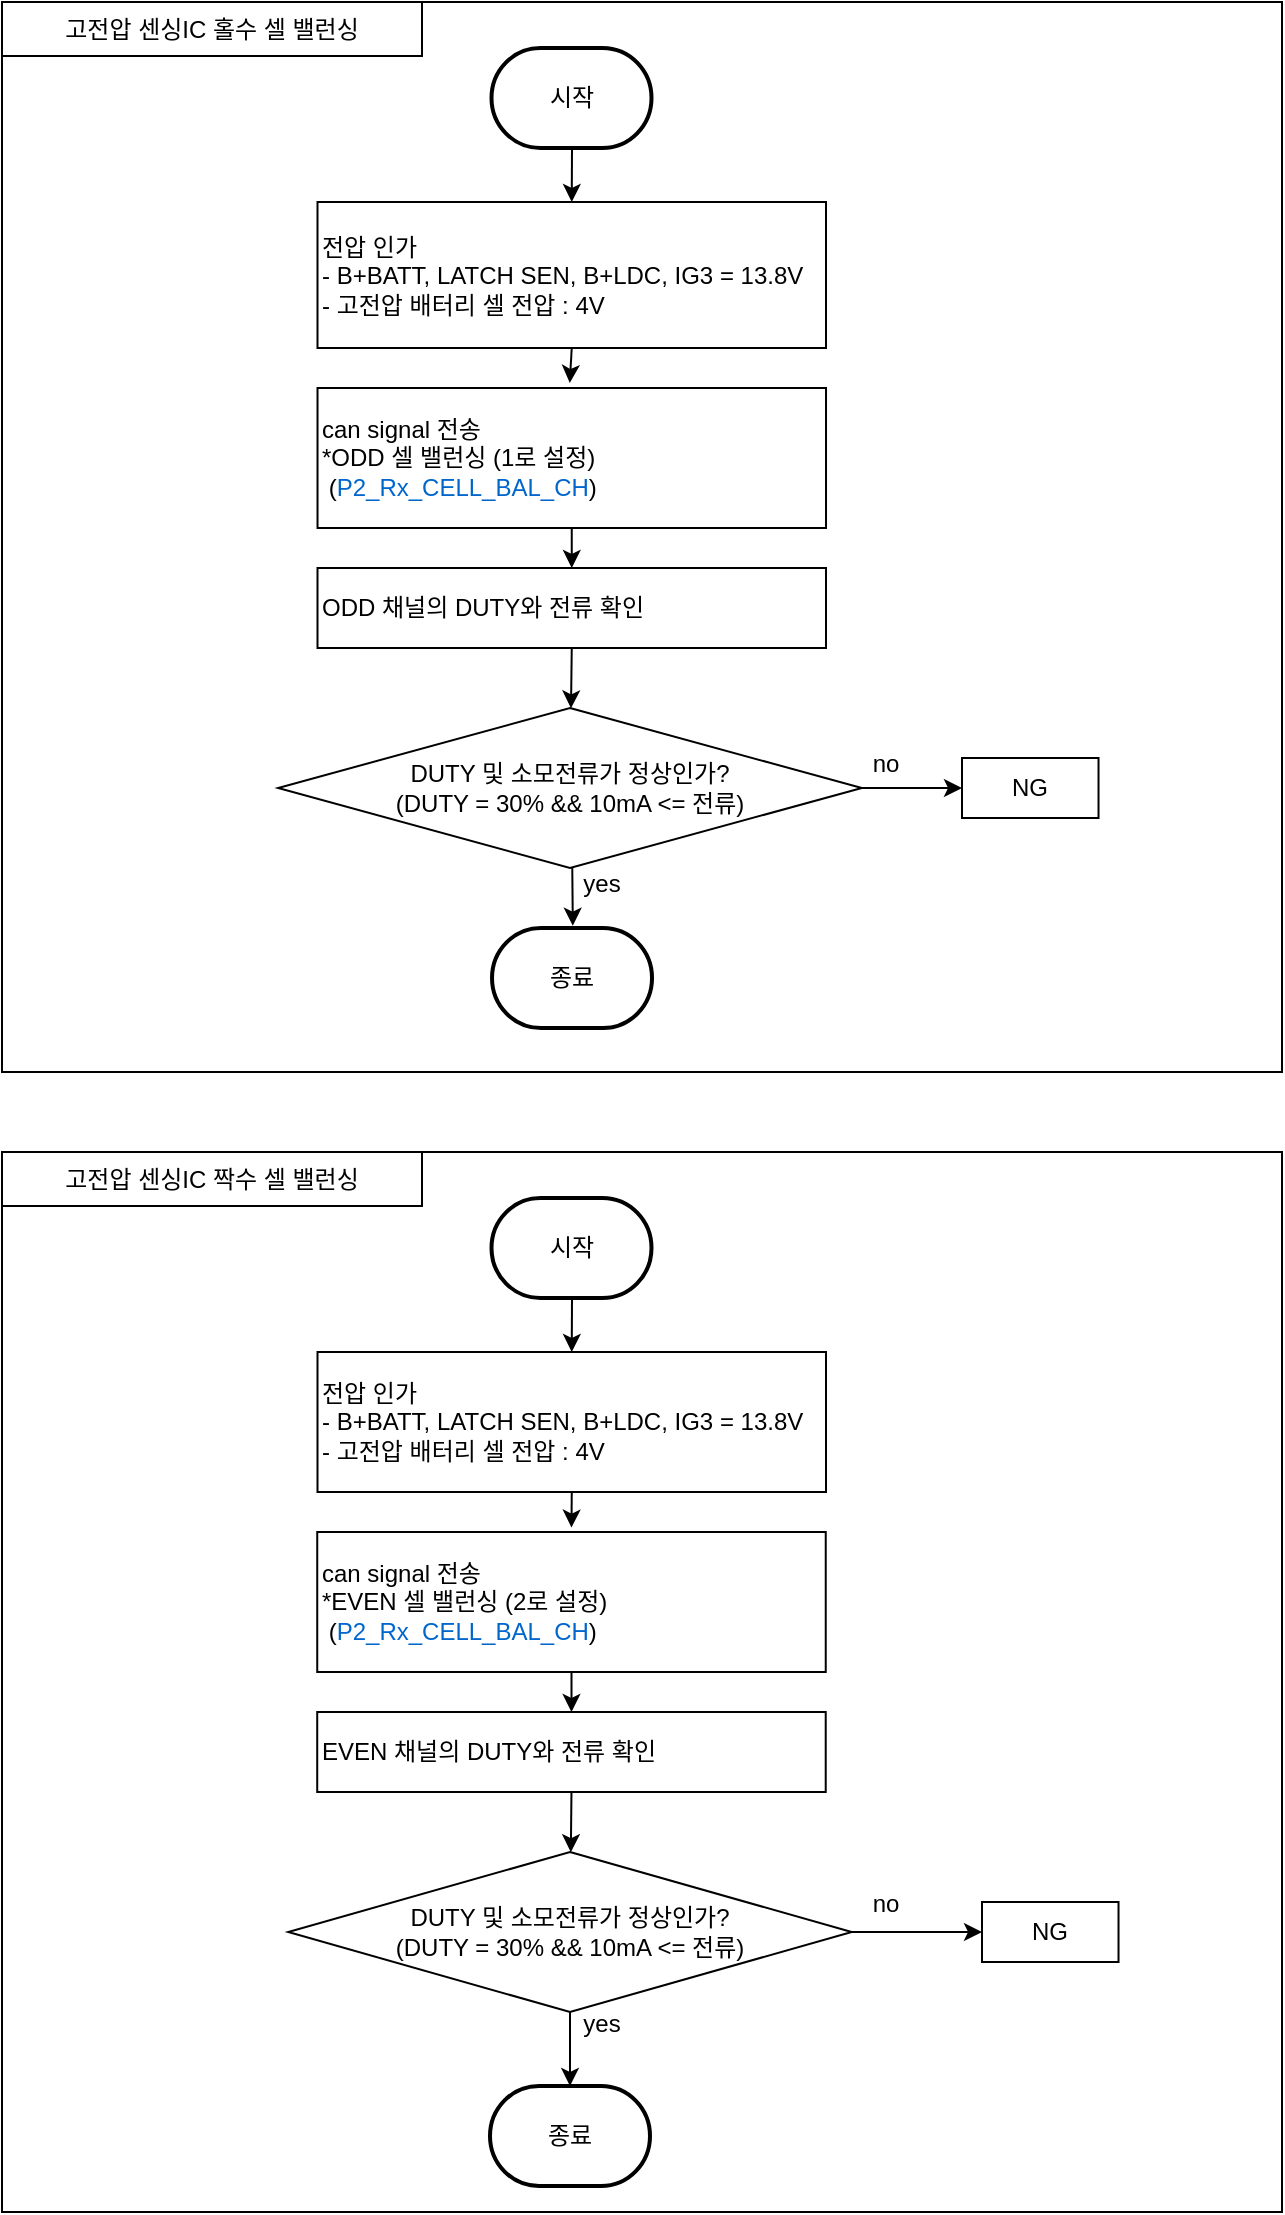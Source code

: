 <mxfile version="22.1.21" type="github">
  <diagram name="페이지-1" id="i4kZyCOu4kcTUlXigqUq">
    <mxGraphModel dx="1432" dy="-283" grid="1" gridSize="10" guides="1" tooltips="1" connect="1" arrows="1" fold="1" page="1" pageScale="1" pageWidth="827" pageHeight="1169" math="0" shadow="0">
      <root>
        <mxCell id="0" />
        <mxCell id="1" parent="0" />
        <mxCell id="JR--cD0cvc0XQbJhbA4U-1" value="" style="rounded=0;whiteSpace=wrap;html=1;align=left;" parent="1" vertex="1">
          <mxGeometry x="90" y="1185" width="640" height="535" as="geometry" />
        </mxCell>
        <mxCell id="JR--cD0cvc0XQbJhbA4U-3" value="고전압 센싱IC 홀수 셀 밸런싱" style="rounded=0;whiteSpace=wrap;html=1;align=center;" parent="1" vertex="1">
          <mxGeometry x="90" y="1185" width="210" height="27" as="geometry" />
        </mxCell>
        <mxCell id="JR--cD0cvc0XQbJhbA4U-2" value="시작" style="strokeWidth=2;html=1;shape=mxgraph.flowchart.terminator;whiteSpace=wrap;" parent="1" vertex="1">
          <mxGeometry x="334.75" y="1208" width="80" height="50" as="geometry" />
        </mxCell>
        <mxCell id="JR--cD0cvc0XQbJhbA4U-4" value="전압 인가&lt;br&gt;- B+BATT, LATCH SEN, B+LDC, IG3 = 13.8V&lt;br&gt;- 고전압 배터리 셀 전압 : 4V" style="rounded=0;whiteSpace=wrap;html=1;align=left;" parent="1" vertex="1">
          <mxGeometry x="247.75" y="1285" width="254.25" height="73" as="geometry" />
        </mxCell>
        <mxCell id="JR--cD0cvc0XQbJhbA4U-5" value="" style="endArrow=classic;html=1;rounded=0;exitX=0.5;exitY=1;exitDx=0;exitDy=0;exitPerimeter=0;entryX=0.5;entryY=0;entryDx=0;entryDy=0;" parent="1" target="JR--cD0cvc0XQbJhbA4U-4" edge="1">
          <mxGeometry width="50" height="50" relative="1" as="geometry">
            <mxPoint x="375" y="1258" as="sourcePoint" />
            <mxPoint x="150.75" y="1258" as="targetPoint" />
          </mxGeometry>
        </mxCell>
        <mxCell id="JR--cD0cvc0XQbJhbA4U-6" value="" style="endArrow=classic;html=1;rounded=0;exitX=0.5;exitY=1;exitDx=0;exitDy=0;entryX=0.496;entryY=-0.036;entryDx=0;entryDy=0;entryPerimeter=0;" parent="1" source="JR--cD0cvc0XQbJhbA4U-4" edge="1" target="JR--cD0cvc0XQbJhbA4U-8">
          <mxGeometry width="50" height="50" relative="1" as="geometry">
            <mxPoint x="590" y="1275" as="sourcePoint" />
            <mxPoint x="375" y="1409" as="targetPoint" />
          </mxGeometry>
        </mxCell>
        <mxCell id="JR--cD0cvc0XQbJhbA4U-8" value="can signal 전송&lt;br&gt;*ODD 셀 밸런싱 (1로 설정)&lt;br&gt;&amp;nbsp;(&lt;font color=&quot;#0066cc&quot;&gt;P2_Rx_CELL_BAL_CH&lt;/font&gt;)" style="rounded=0;whiteSpace=wrap;html=1;align=left;" parent="1" vertex="1">
          <mxGeometry x="247.76" y="1378" width="254.25" height="70" as="geometry" />
        </mxCell>
        <mxCell id="JR--cD0cvc0XQbJhbA4U-10" value="ODD 채널의 DUTY와 전류 확인" style="rounded=0;whiteSpace=wrap;html=1;align=left;" parent="1" vertex="1">
          <mxGeometry x="247.75" y="1468" width="254.25" height="40" as="geometry" />
        </mxCell>
        <mxCell id="JR--cD0cvc0XQbJhbA4U-12" value="" style="endArrow=classic;html=1;rounded=0;exitX=0.5;exitY=1;exitDx=0;exitDy=0;" parent="1" source="JR--cD0cvc0XQbJhbA4U-8" target="JR--cD0cvc0XQbJhbA4U-10" edge="1">
          <mxGeometry width="50" height="50" relative="1" as="geometry">
            <mxPoint x="550.14" y="1478" as="sourcePoint" />
            <mxPoint x="600.14" y="1428" as="targetPoint" />
          </mxGeometry>
        </mxCell>
        <mxCell id="JR--cD0cvc0XQbJhbA4U-9" value="DUTY 및 소모전류가 정상인가?&lt;br&gt;(DUTY = 30% &amp;amp;&amp;amp;&amp;nbsp;10mA &amp;lt;= 전류)" style="rhombus;whiteSpace=wrap;html=1;" parent="1" vertex="1">
          <mxGeometry x="228.06" y="1538" width="291.88" height="80" as="geometry" />
        </mxCell>
        <mxCell id="JR--cD0cvc0XQbJhbA4U-11" value="NG" style="rounded=0;whiteSpace=wrap;html=1;align=center;" parent="1" vertex="1">
          <mxGeometry x="570" y="1563" width="68.26" height="30" as="geometry" />
        </mxCell>
        <mxCell id="JR--cD0cvc0XQbJhbA4U-13" value="" style="endArrow=classic;html=1;rounded=0;exitX=0.5;exitY=1;exitDx=0;exitDy=0;" parent="1" source="JR--cD0cvc0XQbJhbA4U-10" target="JR--cD0cvc0XQbJhbA4U-9" edge="1">
          <mxGeometry width="50" height="50" relative="1" as="geometry">
            <mxPoint x="520.14" y="1518" as="sourcePoint" />
            <mxPoint x="570.14" y="1468" as="targetPoint" />
          </mxGeometry>
        </mxCell>
        <mxCell id="JR--cD0cvc0XQbJhbA4U-14" value="" style="endArrow=classic;html=1;rounded=0;exitX=1;exitY=0.5;exitDx=0;exitDy=0;entryX=0;entryY=0.5;entryDx=0;entryDy=0;" parent="1" source="JR--cD0cvc0XQbJhbA4U-9" target="JR--cD0cvc0XQbJhbA4U-11" edge="1">
          <mxGeometry width="50" height="50" relative="1" as="geometry">
            <mxPoint x="520.14" y="1488" as="sourcePoint" />
            <mxPoint x="570.14" y="1438" as="targetPoint" />
          </mxGeometry>
        </mxCell>
        <mxCell id="JR--cD0cvc0XQbJhbA4U-15" value="" style="endArrow=classic;html=1;rounded=0;exitX=0.5;exitY=1;exitDx=0;exitDy=0;entryX=0.505;entryY=-0.023;entryDx=0;entryDy=0;entryPerimeter=0;" parent="1" edge="1" target="JR--cD0cvc0XQbJhbA4U-23">
          <mxGeometry width="50" height="50" relative="1" as="geometry">
            <mxPoint x="375.14" y="1618" as="sourcePoint" />
            <mxPoint x="375.14" y="1652" as="targetPoint" />
          </mxGeometry>
        </mxCell>
        <mxCell id="JR--cD0cvc0XQbJhbA4U-23" value="종료" style="strokeWidth=2;html=1;shape=mxgraph.flowchart.terminator;whiteSpace=wrap;" parent="1" vertex="1">
          <mxGeometry x="335.01" y="1648" width="80" height="50" as="geometry" />
        </mxCell>
        <mxCell id="koRfIj1f8GouPtY5T9lE-1" value="yes" style="text;html=1;strokeColor=none;fillColor=none;align=center;verticalAlign=middle;whiteSpace=wrap;rounded=0;" vertex="1" parent="1">
          <mxGeometry x="360.14" y="1611" width="60" height="30" as="geometry" />
        </mxCell>
        <mxCell id="koRfIj1f8GouPtY5T9lE-2" value="no" style="text;html=1;strokeColor=none;fillColor=none;align=center;verticalAlign=middle;whiteSpace=wrap;rounded=0;" vertex="1" parent="1">
          <mxGeometry x="501.86" y="1550.5" width="60" height="30" as="geometry" />
        </mxCell>
        <mxCell id="koRfIj1f8GouPtY5T9lE-5" value="" style="rounded=0;whiteSpace=wrap;html=1;align=left;" vertex="1" parent="1">
          <mxGeometry x="90" y="1760" width="640" height="530" as="geometry" />
        </mxCell>
        <mxCell id="koRfIj1f8GouPtY5T9lE-6" value="고전압 센싱IC 짝수 셀 밸런싱" style="rounded=0;whiteSpace=wrap;html=1;align=center;" vertex="1" parent="1">
          <mxGeometry x="90" y="1760" width="210" height="27" as="geometry" />
        </mxCell>
        <mxCell id="koRfIj1f8GouPtY5T9lE-9" value="시작" style="strokeWidth=2;html=1;shape=mxgraph.flowchart.terminator;whiteSpace=wrap;" vertex="1" parent="1">
          <mxGeometry x="334.75" y="1783" width="80" height="50" as="geometry" />
        </mxCell>
        <mxCell id="koRfIj1f8GouPtY5T9lE-10" value="전압 인가&lt;br&gt;- B+BATT, LATCH SEN, B+LDC, IG3 = 13.8V&lt;br&gt;- 고전압 배터리 셀 전압 : 4V" style="rounded=0;whiteSpace=wrap;html=1;align=left;" vertex="1" parent="1">
          <mxGeometry x="247.75" y="1860" width="254.25" height="70" as="geometry" />
        </mxCell>
        <mxCell id="koRfIj1f8GouPtY5T9lE-11" value="" style="endArrow=classic;html=1;rounded=0;exitX=0.5;exitY=1;exitDx=0;exitDy=0;exitPerimeter=0;entryX=0.5;entryY=0;entryDx=0;entryDy=0;" edge="1" parent="1" target="koRfIj1f8GouPtY5T9lE-10">
          <mxGeometry width="50" height="50" relative="1" as="geometry">
            <mxPoint x="375" y="1833" as="sourcePoint" />
            <mxPoint x="150.75" y="1833" as="targetPoint" />
          </mxGeometry>
        </mxCell>
        <mxCell id="koRfIj1f8GouPtY5T9lE-12" value="" style="endArrow=classic;html=1;rounded=0;exitX=0.5;exitY=1;exitDx=0;exitDy=0;entryX=0.5;entryY=-0.032;entryDx=0;entryDy=0;entryPerimeter=0;" edge="1" parent="1" source="koRfIj1f8GouPtY5T9lE-10" target="koRfIj1f8GouPtY5T9lE-23">
          <mxGeometry width="50" height="50" relative="1" as="geometry">
            <mxPoint x="590" y="1850" as="sourcePoint" />
            <mxPoint x="375" y="1984" as="targetPoint" />
          </mxGeometry>
        </mxCell>
        <mxCell id="koRfIj1f8GouPtY5T9lE-23" value="can signal 전송&lt;br&gt;*EVEN 셀 밸런싱 (2로 설정)&lt;br&gt;&amp;nbsp;(&lt;font color=&quot;#0066cc&quot;&gt;P2_Rx_CELL_BAL_CH&lt;/font&gt;)" style="rounded=0;whiteSpace=wrap;html=1;align=left;" vertex="1" parent="1">
          <mxGeometry x="247.62" y="1950" width="254.25" height="70" as="geometry" />
        </mxCell>
        <mxCell id="koRfIj1f8GouPtY5T9lE-24" value="DUTY 및 소모전류가 정상인가?&lt;br&gt;(DUTY = 30% &amp;amp;&amp;amp;&amp;nbsp;10mA &amp;lt;= 전류)" style="rhombus;whiteSpace=wrap;html=1;" vertex="1" parent="1">
          <mxGeometry x="233.13" y="2110" width="281.74" height="80" as="geometry" />
        </mxCell>
        <mxCell id="koRfIj1f8GouPtY5T9lE-25" value="EVEN 채널의 DUTY와 전류 확인" style="rounded=0;whiteSpace=wrap;html=1;align=left;" vertex="1" parent="1">
          <mxGeometry x="247.61" y="2040" width="254.25" height="40" as="geometry" />
        </mxCell>
        <mxCell id="koRfIj1f8GouPtY5T9lE-26" value="NG" style="rounded=0;whiteSpace=wrap;html=1;align=center;" vertex="1" parent="1">
          <mxGeometry x="580" y="2135" width="68.26" height="30" as="geometry" />
        </mxCell>
        <mxCell id="koRfIj1f8GouPtY5T9lE-27" value="" style="endArrow=classic;html=1;rounded=0;exitX=0.5;exitY=1;exitDx=0;exitDy=0;" edge="1" parent="1" source="koRfIj1f8GouPtY5T9lE-23" target="koRfIj1f8GouPtY5T9lE-25">
          <mxGeometry width="50" height="50" relative="1" as="geometry">
            <mxPoint x="550" y="2050" as="sourcePoint" />
            <mxPoint x="600" y="2000" as="targetPoint" />
          </mxGeometry>
        </mxCell>
        <mxCell id="koRfIj1f8GouPtY5T9lE-28" value="" style="endArrow=classic;html=1;rounded=0;exitX=0.5;exitY=1;exitDx=0;exitDy=0;" edge="1" parent="1" source="koRfIj1f8GouPtY5T9lE-25" target="koRfIj1f8GouPtY5T9lE-24">
          <mxGeometry width="50" height="50" relative="1" as="geometry">
            <mxPoint x="520" y="2090" as="sourcePoint" />
            <mxPoint x="570" y="2040" as="targetPoint" />
          </mxGeometry>
        </mxCell>
        <mxCell id="koRfIj1f8GouPtY5T9lE-29" value="" style="endArrow=classic;html=1;rounded=0;exitX=1;exitY=0.5;exitDx=0;exitDy=0;entryX=0;entryY=0.5;entryDx=0;entryDy=0;" edge="1" parent="1" source="koRfIj1f8GouPtY5T9lE-24" target="koRfIj1f8GouPtY5T9lE-26">
          <mxGeometry width="50" height="50" relative="1" as="geometry">
            <mxPoint x="520" y="2060" as="sourcePoint" />
            <mxPoint x="570" y="2010" as="targetPoint" />
          </mxGeometry>
        </mxCell>
        <mxCell id="koRfIj1f8GouPtY5T9lE-30" value="종료" style="strokeWidth=2;html=1;shape=mxgraph.flowchart.terminator;whiteSpace=wrap;" vertex="1" parent="1">
          <mxGeometry x="334" y="2227" width="80" height="50" as="geometry" />
        </mxCell>
        <mxCell id="koRfIj1f8GouPtY5T9lE-31" value="" style="endArrow=classic;html=1;rounded=0;exitX=0.5;exitY=1;exitDx=0;exitDy=0;entryX=0.5;entryY=0;entryDx=0;entryDy=0;entryPerimeter=0;" edge="1" parent="1" source="koRfIj1f8GouPtY5T9lE-24" target="koRfIj1f8GouPtY5T9lE-30">
          <mxGeometry width="50" height="50" relative="1" as="geometry">
            <mxPoint x="450" y="2227" as="sourcePoint" />
            <mxPoint x="500" y="2177" as="targetPoint" />
          </mxGeometry>
        </mxCell>
        <mxCell id="koRfIj1f8GouPtY5T9lE-34" value="yes" style="text;html=1;strokeColor=none;fillColor=none;align=center;verticalAlign=middle;whiteSpace=wrap;rounded=0;" vertex="1" parent="1">
          <mxGeometry x="360" y="2181" width="60" height="30" as="geometry" />
        </mxCell>
        <mxCell id="koRfIj1f8GouPtY5T9lE-35" value="no" style="text;html=1;strokeColor=none;fillColor=none;align=center;verticalAlign=middle;whiteSpace=wrap;rounded=0;" vertex="1" parent="1">
          <mxGeometry x="502.01" y="2121" width="60" height="30" as="geometry" />
        </mxCell>
      </root>
    </mxGraphModel>
  </diagram>
</mxfile>
